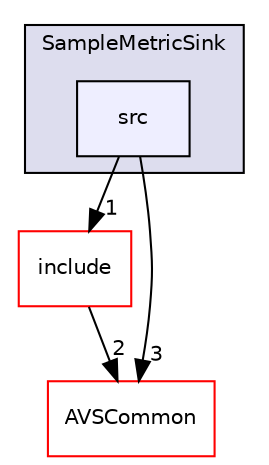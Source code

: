 digraph "/workplace/avs-device-sdk/Metrics/SampleMetricSink/src" {
  compound=true
  node [ fontsize="10", fontname="Helvetica"];
  edge [ labelfontsize="10", labelfontname="Helvetica"];
  subgraph clusterdir_88bc15e9d162c836057111d08acd2c60 {
    graph [ bgcolor="#ddddee", pencolor="black", label="SampleMetricSink" fontname="Helvetica", fontsize="10", URL="dir_88bc15e9d162c836057111d08acd2c60.html"]
  dir_f86cc188f8e43e068e6dbfc82dc8aa0b [shape=box, label="src", style="filled", fillcolor="#eeeeff", pencolor="black", URL="dir_f86cc188f8e43e068e6dbfc82dc8aa0b.html"];
  }
  dir_101b095db37944aa2a0a3f24e5441fda [shape=box label="include" fillcolor="white" style="filled" color="red" URL="dir_101b095db37944aa2a0a3f24e5441fda.html"];
  dir_13e65effb2bde530b17b3d5eefcd0266 [shape=box label="AVSCommon" fillcolor="white" style="filled" color="red" URL="dir_13e65effb2bde530b17b3d5eefcd0266.html"];
  dir_101b095db37944aa2a0a3f24e5441fda->dir_13e65effb2bde530b17b3d5eefcd0266 [headlabel="2", labeldistance=1.5 headhref="dir_000686_000017.html"];
  dir_f86cc188f8e43e068e6dbfc82dc8aa0b->dir_101b095db37944aa2a0a3f24e5441fda [headlabel="1", labeldistance=1.5 headhref="dir_000688_000686.html"];
  dir_f86cc188f8e43e068e6dbfc82dc8aa0b->dir_13e65effb2bde530b17b3d5eefcd0266 [headlabel="3", labeldistance=1.5 headhref="dir_000688_000017.html"];
}
